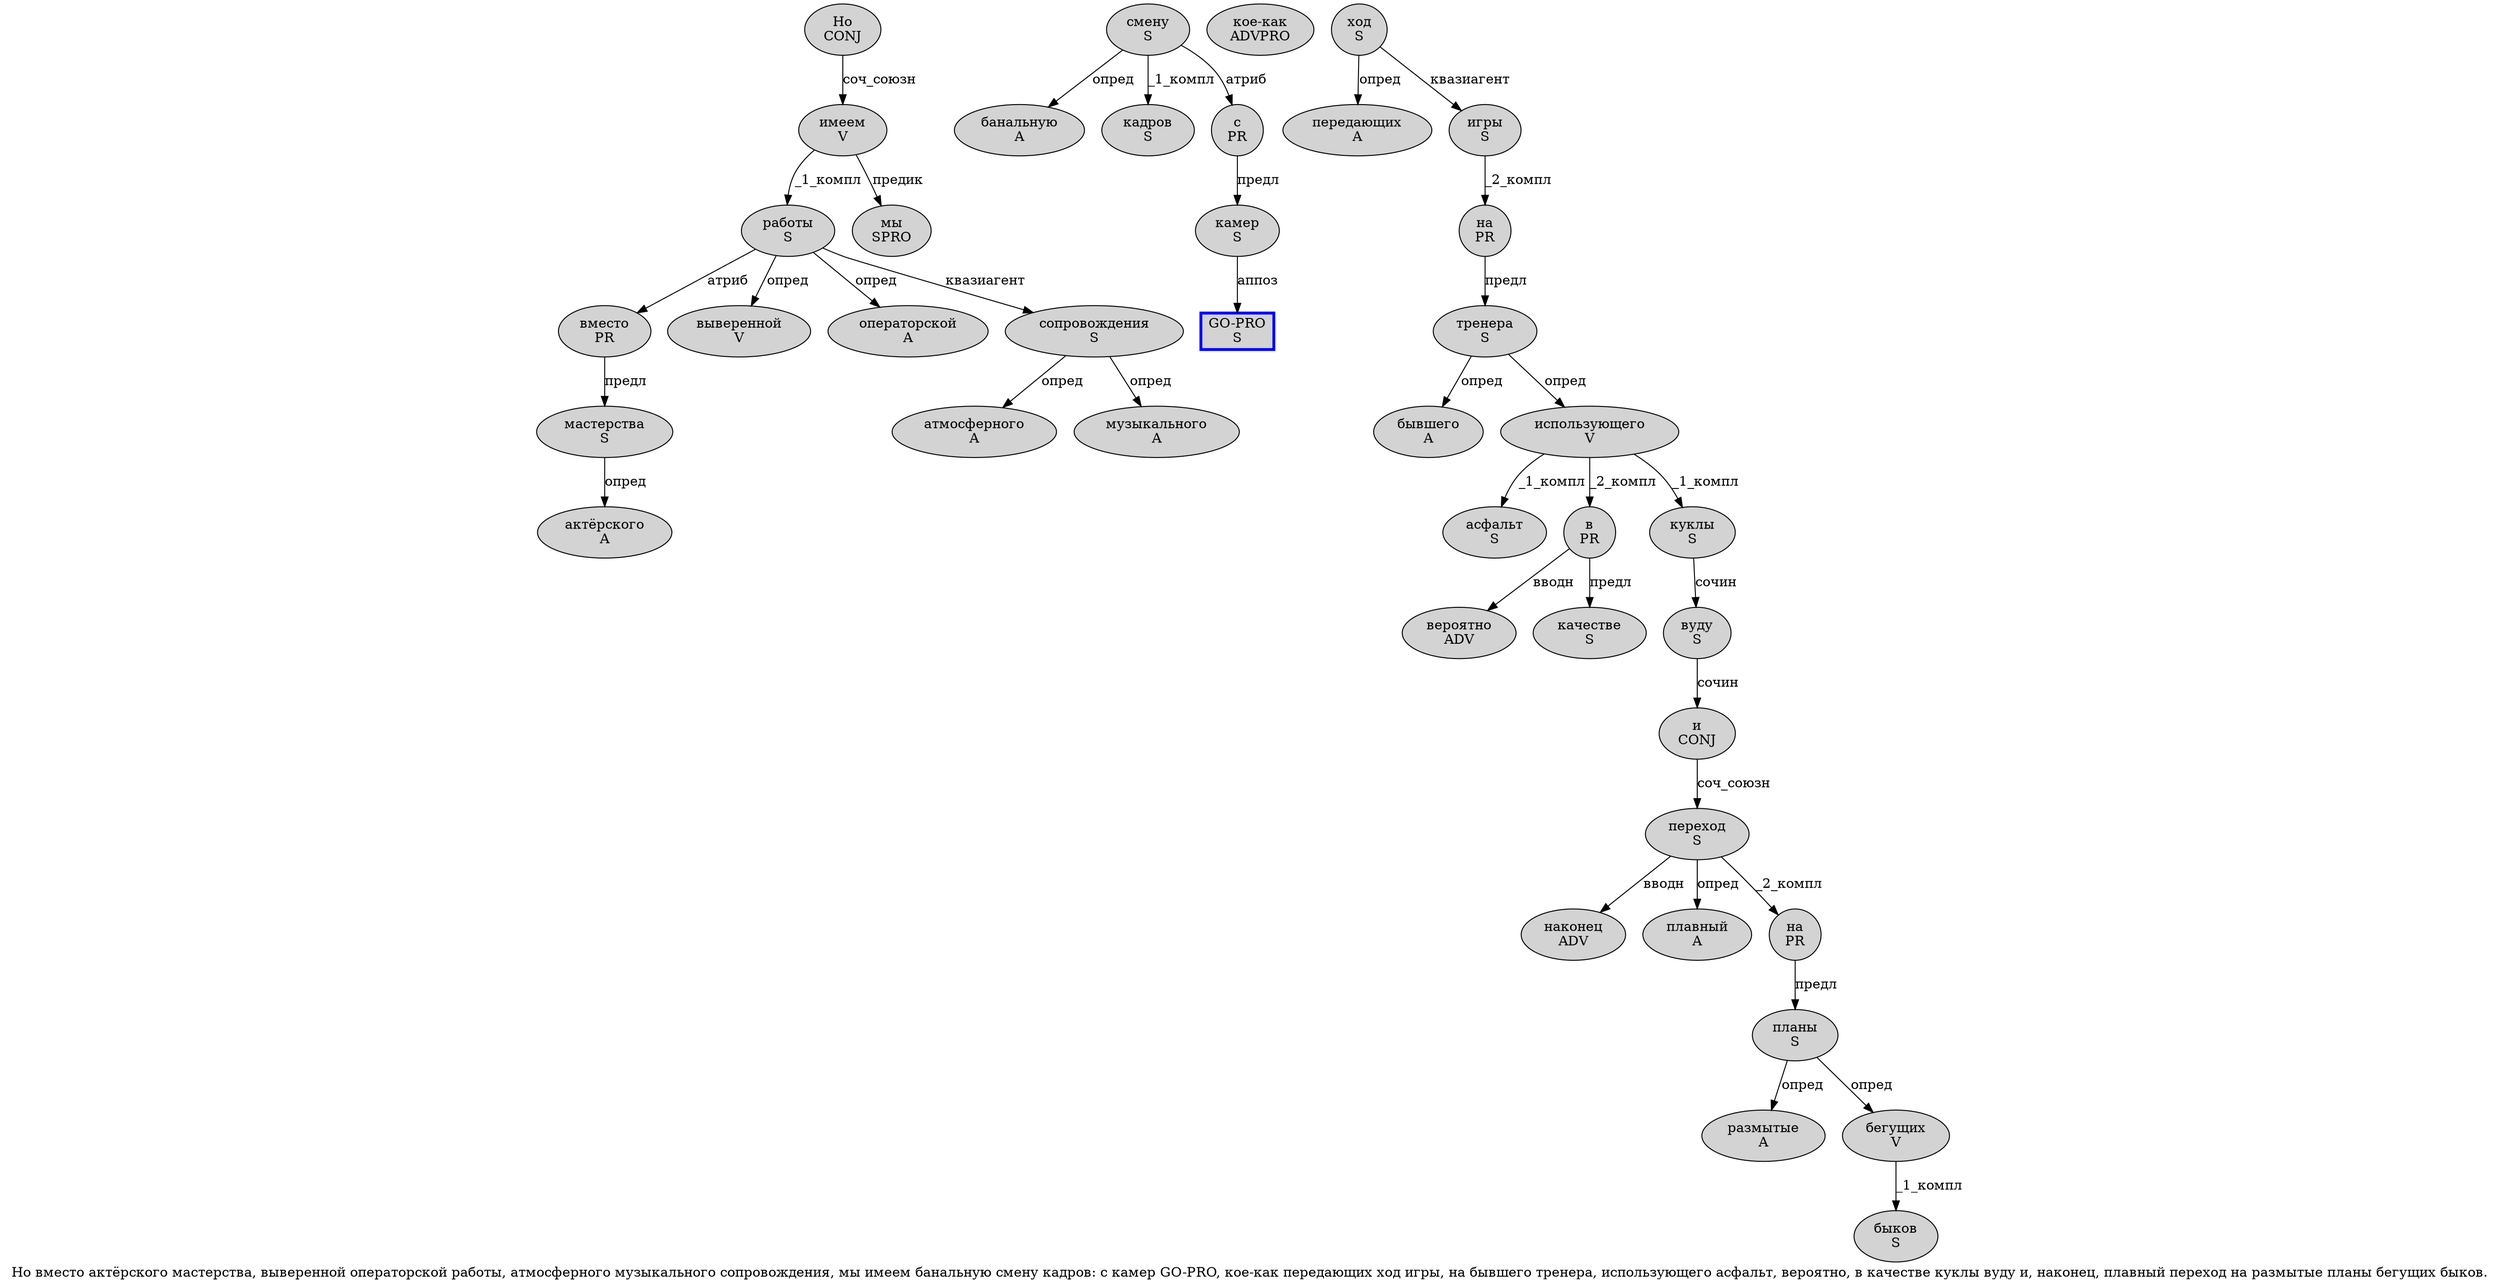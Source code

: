 digraph SENTENCE_3304 {
	graph [label="Но вместо актёрского мастерства, выверенной операторской работы, атмосферного музыкального сопровождения, мы имеем банальную смену кадров: с камер GO-PRO, кое-как передающих ход игры, на бывшего тренера, использующего асфальт, вероятно, в качестве куклы вуду и, наконец, плавный переход на размытые планы бегущих быков."]
	node [style=filled]
		0 [label="Но
CONJ" color="" fillcolor=lightgray penwidth=1 shape=ellipse]
		1 [label="вместо
PR" color="" fillcolor=lightgray penwidth=1 shape=ellipse]
		2 [label="актёрского
A" color="" fillcolor=lightgray penwidth=1 shape=ellipse]
		3 [label="мастерства
S" color="" fillcolor=lightgray penwidth=1 shape=ellipse]
		5 [label="выверенной
V" color="" fillcolor=lightgray penwidth=1 shape=ellipse]
		6 [label="операторской
A" color="" fillcolor=lightgray penwidth=1 shape=ellipse]
		7 [label="работы
S" color="" fillcolor=lightgray penwidth=1 shape=ellipse]
		9 [label="атмосферного
A" color="" fillcolor=lightgray penwidth=1 shape=ellipse]
		10 [label="музыкального
A" color="" fillcolor=lightgray penwidth=1 shape=ellipse]
		11 [label="сопровождения
S" color="" fillcolor=lightgray penwidth=1 shape=ellipse]
		13 [label="мы
SPRO" color="" fillcolor=lightgray penwidth=1 shape=ellipse]
		14 [label="имеем
V" color="" fillcolor=lightgray penwidth=1 shape=ellipse]
		15 [label="банальную
A" color="" fillcolor=lightgray penwidth=1 shape=ellipse]
		16 [label="смену
S" color="" fillcolor=lightgray penwidth=1 shape=ellipse]
		17 [label="кадров
S" color="" fillcolor=lightgray penwidth=1 shape=ellipse]
		19 [label="с
PR" color="" fillcolor=lightgray penwidth=1 shape=ellipse]
		20 [label="камер
S" color="" fillcolor=lightgray penwidth=1 shape=ellipse]
		21 [label="GO-PRO
S" color=blue fillcolor=lightgray penwidth=3 shape=box]
		23 [label="кое-как
ADVPRO" color="" fillcolor=lightgray penwidth=1 shape=ellipse]
		24 [label="передающих
A" color="" fillcolor=lightgray penwidth=1 shape=ellipse]
		25 [label="ход
S" color="" fillcolor=lightgray penwidth=1 shape=ellipse]
		26 [label="игры
S" color="" fillcolor=lightgray penwidth=1 shape=ellipse]
		28 [label="на
PR" color="" fillcolor=lightgray penwidth=1 shape=ellipse]
		29 [label="бывшего
A" color="" fillcolor=lightgray penwidth=1 shape=ellipse]
		30 [label="тренера
S" color="" fillcolor=lightgray penwidth=1 shape=ellipse]
		32 [label="использующего
V" color="" fillcolor=lightgray penwidth=1 shape=ellipse]
		33 [label="асфальт
S" color="" fillcolor=lightgray penwidth=1 shape=ellipse]
		35 [label="вероятно
ADV" color="" fillcolor=lightgray penwidth=1 shape=ellipse]
		37 [label="в
PR" color="" fillcolor=lightgray penwidth=1 shape=ellipse]
		38 [label="качестве
S" color="" fillcolor=lightgray penwidth=1 shape=ellipse]
		39 [label="куклы
S" color="" fillcolor=lightgray penwidth=1 shape=ellipse]
		40 [label="вуду
S" color="" fillcolor=lightgray penwidth=1 shape=ellipse]
		41 [label="и
CONJ" color="" fillcolor=lightgray penwidth=1 shape=ellipse]
		43 [label="наконец
ADV" color="" fillcolor=lightgray penwidth=1 shape=ellipse]
		45 [label="плавный
A" color="" fillcolor=lightgray penwidth=1 shape=ellipse]
		46 [label="переход
S" color="" fillcolor=lightgray penwidth=1 shape=ellipse]
		47 [label="на
PR" color="" fillcolor=lightgray penwidth=1 shape=ellipse]
		48 [label="размытые
A" color="" fillcolor=lightgray penwidth=1 shape=ellipse]
		49 [label="планы
S" color="" fillcolor=lightgray penwidth=1 shape=ellipse]
		50 [label="бегущих
V" color="" fillcolor=lightgray penwidth=1 shape=ellipse]
		51 [label="быков
S" color="" fillcolor=lightgray penwidth=1 shape=ellipse]
			49 -> 48 [label="опред"]
			49 -> 50 [label="опред"]
			26 -> 28 [label="_2_компл"]
			3 -> 2 [label="опред"]
			30 -> 29 [label="опред"]
			30 -> 32 [label="опред"]
			19 -> 20 [label="предл"]
			41 -> 46 [label="соч_союзн"]
			28 -> 30 [label="предл"]
			0 -> 14 [label="соч_союзн"]
			32 -> 33 [label="_1_компл"]
			32 -> 37 [label="_2_компл"]
			32 -> 39 [label="_1_компл"]
			16 -> 15 [label="опред"]
			16 -> 17 [label="_1_компл"]
			16 -> 19 [label="атриб"]
			39 -> 40 [label="сочин"]
			20 -> 21 [label="аппоз"]
			50 -> 51 [label="_1_компл"]
			11 -> 9 [label="опред"]
			11 -> 10 [label="опред"]
			46 -> 43 [label="вводн"]
			46 -> 45 [label="опред"]
			46 -> 47 [label="_2_компл"]
			40 -> 41 [label="сочин"]
			1 -> 3 [label="предл"]
			47 -> 49 [label="предл"]
			14 -> 7 [label="_1_компл"]
			14 -> 13 [label="предик"]
			7 -> 1 [label="атриб"]
			7 -> 5 [label="опред"]
			7 -> 6 [label="опред"]
			7 -> 11 [label="квазиагент"]
			25 -> 24 [label="опред"]
			25 -> 26 [label="квазиагент"]
			37 -> 35 [label="вводн"]
			37 -> 38 [label="предл"]
}